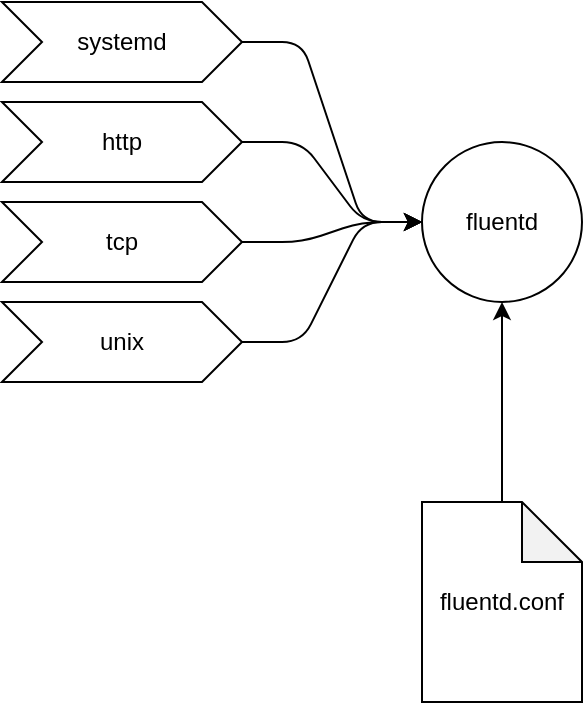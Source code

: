 <mxfile>
    <diagram id="pmq8nJphmoXmmdl5m8Yr" name="페이지-1">
        <mxGraphModel dx="1118" dy="586" grid="1" gridSize="10" guides="1" tooltips="1" connect="1" arrows="1" fold="1" page="1" pageScale="1" pageWidth="827" pageHeight="1169" math="0" shadow="0">
            <root>
                <mxCell id="0"/>
                <mxCell id="1" parent="0"/>
                <mxCell id="2" value="fluentd" style="ellipse;whiteSpace=wrap;html=1;aspect=fixed;" vertex="1" parent="1">
                    <mxGeometry x="370" y="260" width="80" height="80" as="geometry"/>
                </mxCell>
                <mxCell id="7" style="edgeStyle=entityRelationEdgeStyle;html=1;exitX=1;exitY=0.5;exitDx=0;exitDy=0;entryX=0;entryY=0.5;entryDx=0;entryDy=0;" edge="1" parent="1" source="3" target="2">
                    <mxGeometry relative="1" as="geometry"/>
                </mxCell>
                <mxCell id="3" value="systemd" style="shape=step;perimeter=stepPerimeter;whiteSpace=wrap;html=1;fixedSize=1;" vertex="1" parent="1">
                    <mxGeometry x="160" y="190" width="120" height="40" as="geometry"/>
                </mxCell>
                <mxCell id="8" style="edgeStyle=entityRelationEdgeStyle;html=1;exitX=1;exitY=0.5;exitDx=0;exitDy=0;entryX=0;entryY=0.5;entryDx=0;entryDy=0;" edge="1" parent="1" source="4" target="2">
                    <mxGeometry relative="1" as="geometry">
                        <mxPoint x="360" y="240" as="targetPoint"/>
                    </mxGeometry>
                </mxCell>
                <mxCell id="4" value="http" style="shape=step;perimeter=stepPerimeter;whiteSpace=wrap;html=1;fixedSize=1;" vertex="1" parent="1">
                    <mxGeometry x="160" y="240" width="120" height="40" as="geometry"/>
                </mxCell>
                <mxCell id="9" style="edgeStyle=entityRelationEdgeStyle;html=1;exitX=1;exitY=0.5;exitDx=0;exitDy=0;entryX=0;entryY=0.5;entryDx=0;entryDy=0;" edge="1" parent="1" source="5" target="2">
                    <mxGeometry relative="1" as="geometry"/>
                </mxCell>
                <mxCell id="5" value="tcp" style="shape=step;perimeter=stepPerimeter;whiteSpace=wrap;html=1;fixedSize=1;" vertex="1" parent="1">
                    <mxGeometry x="160" y="290" width="120" height="40" as="geometry"/>
                </mxCell>
                <mxCell id="10" style="edgeStyle=entityRelationEdgeStyle;html=1;exitX=1;exitY=0.5;exitDx=0;exitDy=0;entryX=0;entryY=0.5;entryDx=0;entryDy=0;" edge="1" parent="1" source="6" target="2">
                    <mxGeometry relative="1" as="geometry"/>
                </mxCell>
                <mxCell id="6" value="unix" style="shape=step;perimeter=stepPerimeter;whiteSpace=wrap;html=1;fixedSize=1;" vertex="1" parent="1">
                    <mxGeometry x="160" y="340" width="120" height="40" as="geometry"/>
                </mxCell>
                <mxCell id="12" style="html=1;exitX=0.5;exitY=0;exitDx=0;exitDy=0;exitPerimeter=0;entryX=0.5;entryY=1;entryDx=0;entryDy=0;" edge="1" parent="1" source="11" target="2">
                    <mxGeometry relative="1" as="geometry"/>
                </mxCell>
                <mxCell id="11" value="fluentd.conf" style="shape=note;whiteSpace=wrap;html=1;backgroundOutline=1;darkOpacity=0.05;" vertex="1" parent="1">
                    <mxGeometry x="370" y="440" width="80" height="100" as="geometry"/>
                </mxCell>
            </root>
        </mxGraphModel>
    </diagram>
</mxfile>